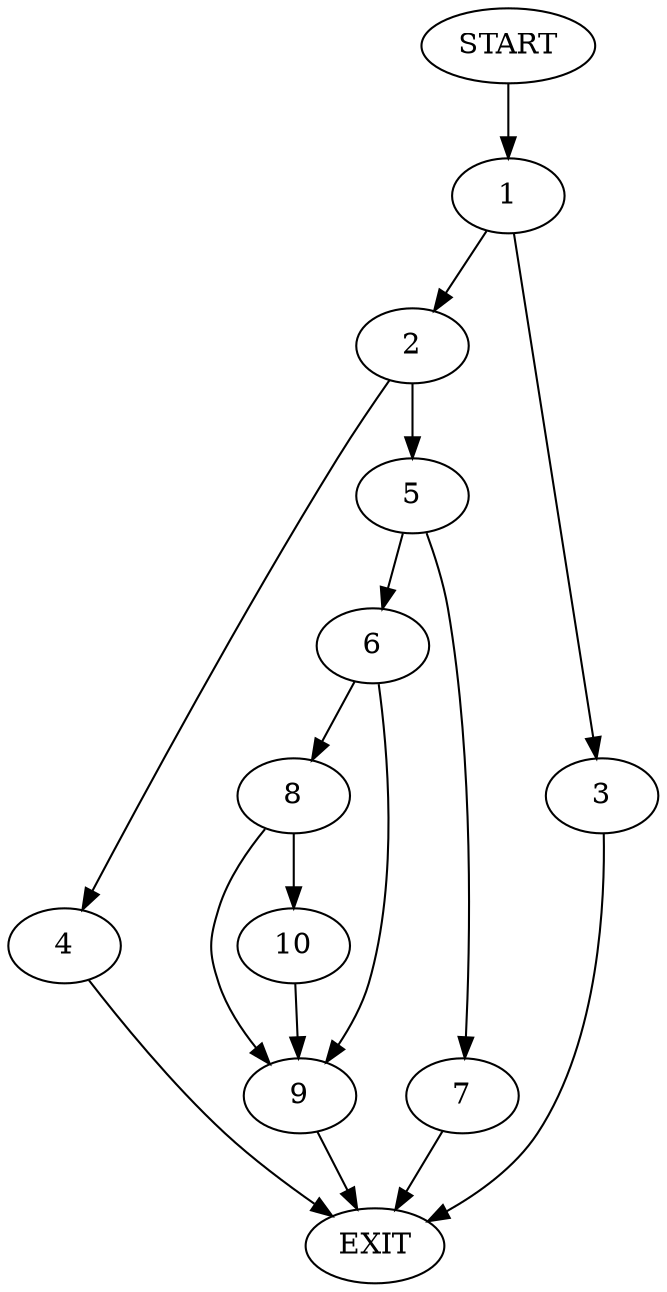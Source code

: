 digraph {
0 [label="START"]
11 [label="EXIT"]
0 -> 1
1 -> 2
1 -> 3
3 -> 11
2 -> 4
2 -> 5
5 -> 6
5 -> 7
4 -> 11
7 -> 11
6 -> 8
6 -> 9
8 -> 9
8 -> 10
9 -> 11
10 -> 9
}

